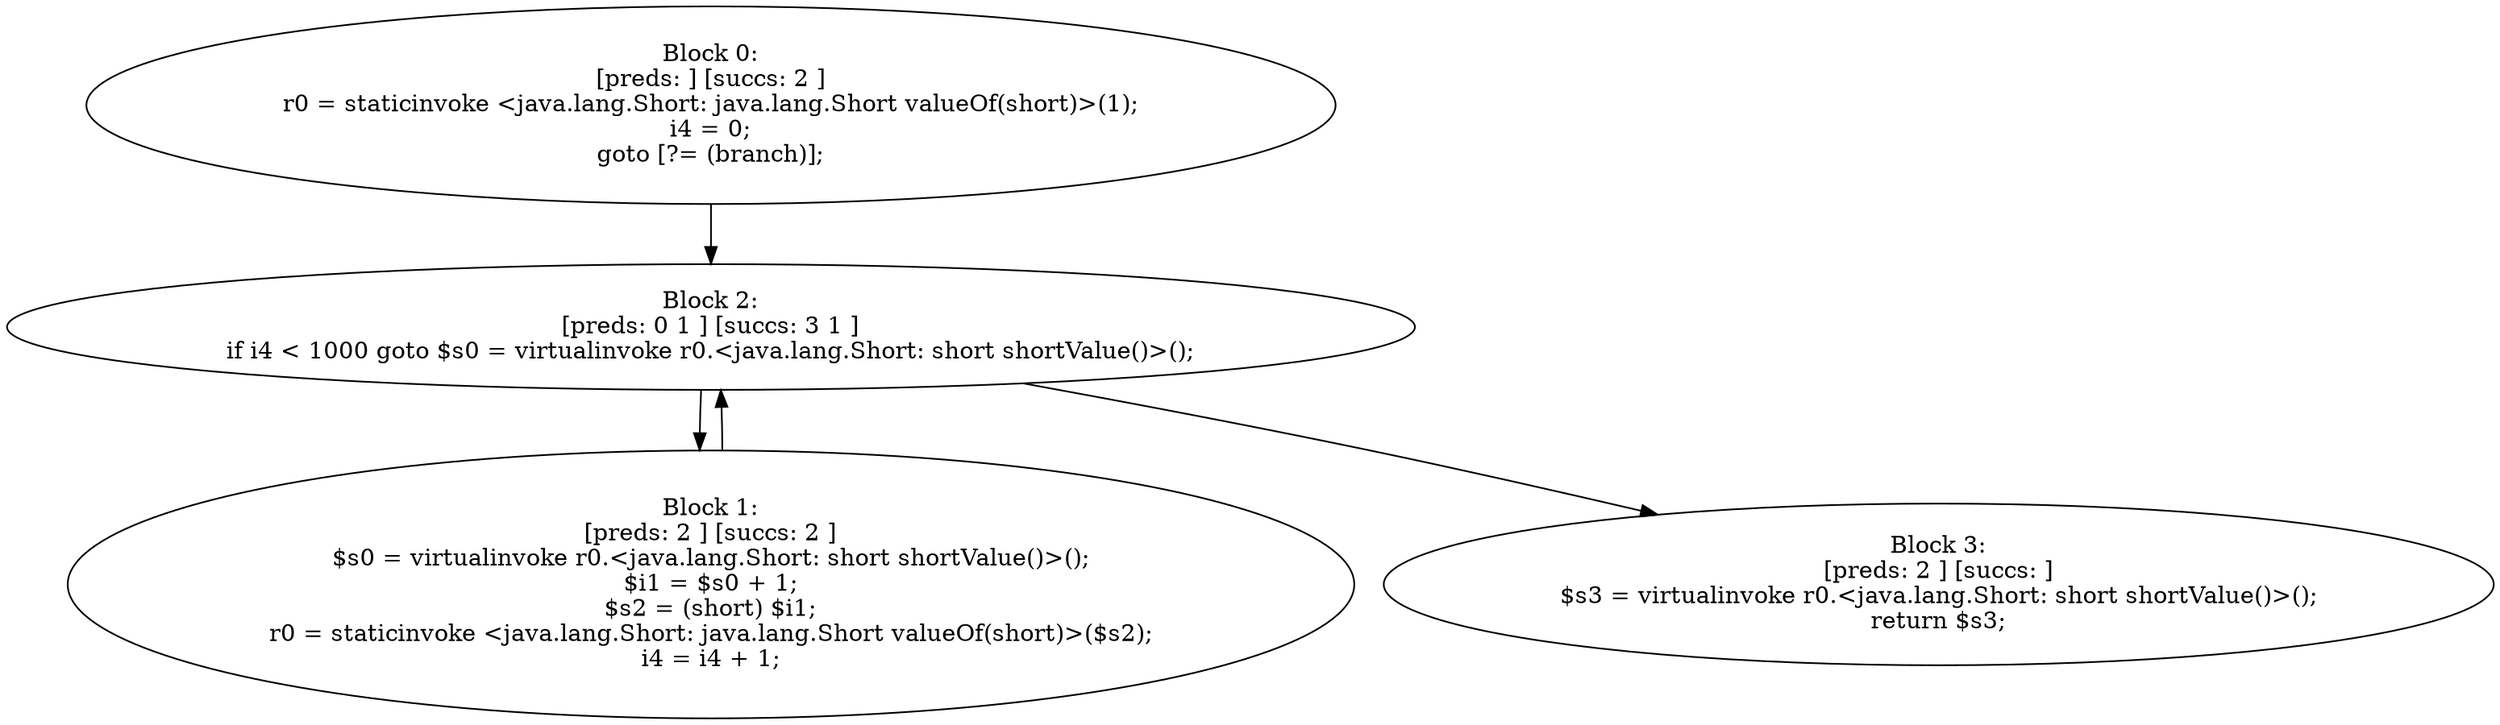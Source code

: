 digraph "unitGraph" {
    "Block 0:
[preds: ] [succs: 2 ]
r0 = staticinvoke <java.lang.Short: java.lang.Short valueOf(short)>(1);
i4 = 0;
goto [?= (branch)];
"
    "Block 1:
[preds: 2 ] [succs: 2 ]
$s0 = virtualinvoke r0.<java.lang.Short: short shortValue()>();
$i1 = $s0 + 1;
$s2 = (short) $i1;
r0 = staticinvoke <java.lang.Short: java.lang.Short valueOf(short)>($s2);
i4 = i4 + 1;
"
    "Block 2:
[preds: 0 1 ] [succs: 3 1 ]
if i4 < 1000 goto $s0 = virtualinvoke r0.<java.lang.Short: short shortValue()>();
"
    "Block 3:
[preds: 2 ] [succs: ]
$s3 = virtualinvoke r0.<java.lang.Short: short shortValue()>();
return $s3;
"
    "Block 0:
[preds: ] [succs: 2 ]
r0 = staticinvoke <java.lang.Short: java.lang.Short valueOf(short)>(1);
i4 = 0;
goto [?= (branch)];
"->"Block 2:
[preds: 0 1 ] [succs: 3 1 ]
if i4 < 1000 goto $s0 = virtualinvoke r0.<java.lang.Short: short shortValue()>();
";
    "Block 1:
[preds: 2 ] [succs: 2 ]
$s0 = virtualinvoke r0.<java.lang.Short: short shortValue()>();
$i1 = $s0 + 1;
$s2 = (short) $i1;
r0 = staticinvoke <java.lang.Short: java.lang.Short valueOf(short)>($s2);
i4 = i4 + 1;
"->"Block 2:
[preds: 0 1 ] [succs: 3 1 ]
if i4 < 1000 goto $s0 = virtualinvoke r0.<java.lang.Short: short shortValue()>();
";
    "Block 2:
[preds: 0 1 ] [succs: 3 1 ]
if i4 < 1000 goto $s0 = virtualinvoke r0.<java.lang.Short: short shortValue()>();
"->"Block 3:
[preds: 2 ] [succs: ]
$s3 = virtualinvoke r0.<java.lang.Short: short shortValue()>();
return $s3;
";
    "Block 2:
[preds: 0 1 ] [succs: 3 1 ]
if i4 < 1000 goto $s0 = virtualinvoke r0.<java.lang.Short: short shortValue()>();
"->"Block 1:
[preds: 2 ] [succs: 2 ]
$s0 = virtualinvoke r0.<java.lang.Short: short shortValue()>();
$i1 = $s0 + 1;
$s2 = (short) $i1;
r0 = staticinvoke <java.lang.Short: java.lang.Short valueOf(short)>($s2);
i4 = i4 + 1;
";
}
